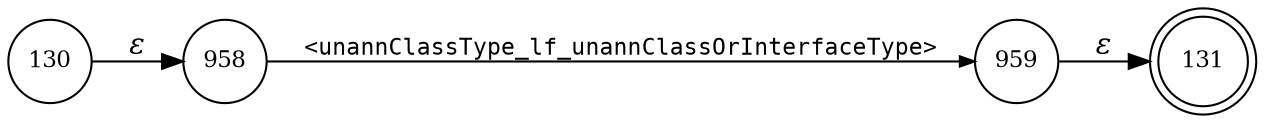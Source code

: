 digraph ATN {
rankdir=LR;
s131[fontsize=11, label="131", shape=doublecircle, fixedsize=true, width=.6];
s130[fontsize=11,label="130", shape=circle, fixedsize=true, width=.55, peripheries=1];
s958[fontsize=11,label="958", shape=circle, fixedsize=true, width=.55, peripheries=1];
s959[fontsize=11,label="959", shape=circle, fixedsize=true, width=.55, peripheries=1];
s130 -> s958 [fontname="Times-Italic", label="&epsilon;"];
s958 -> s959 [fontsize=11, fontname="Courier", arrowsize=.7, label = "<unannClassType_lf_unannClassOrInterfaceType>", arrowhead = normal];
s959 -> s131 [fontname="Times-Italic", label="&epsilon;"];
}